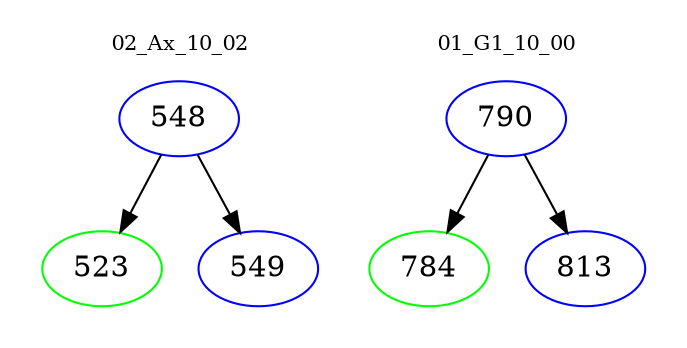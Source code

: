 digraph{
subgraph cluster_0 {
color = white
label = "02_Ax_10_02";
fontsize=10;
T0_548 [label="548", color="blue"]
T0_548 -> T0_523 [color="black"]
T0_523 [label="523", color="green"]
T0_548 -> T0_549 [color="black"]
T0_549 [label="549", color="blue"]
}
subgraph cluster_1 {
color = white
label = "01_G1_10_00";
fontsize=10;
T1_790 [label="790", color="blue"]
T1_790 -> T1_784 [color="black"]
T1_784 [label="784", color="green"]
T1_790 -> T1_813 [color="black"]
T1_813 [label="813", color="blue"]
}
}
